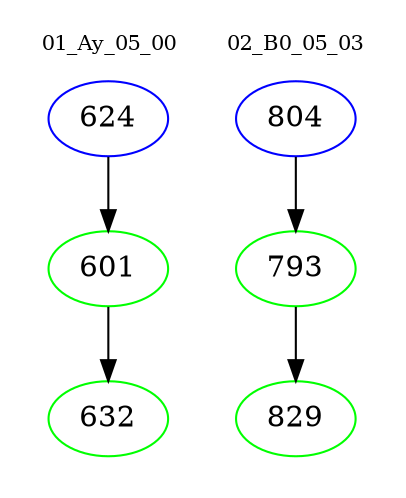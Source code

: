 digraph{
subgraph cluster_0 {
color = white
label = "01_Ay_05_00";
fontsize=10;
T0_624 [label="624", color="blue"]
T0_624 -> T0_601 [color="black"]
T0_601 [label="601", color="green"]
T0_601 -> T0_632 [color="black"]
T0_632 [label="632", color="green"]
}
subgraph cluster_1 {
color = white
label = "02_B0_05_03";
fontsize=10;
T1_804 [label="804", color="blue"]
T1_804 -> T1_793 [color="black"]
T1_793 [label="793", color="green"]
T1_793 -> T1_829 [color="black"]
T1_829 [label="829", color="green"]
}
}
